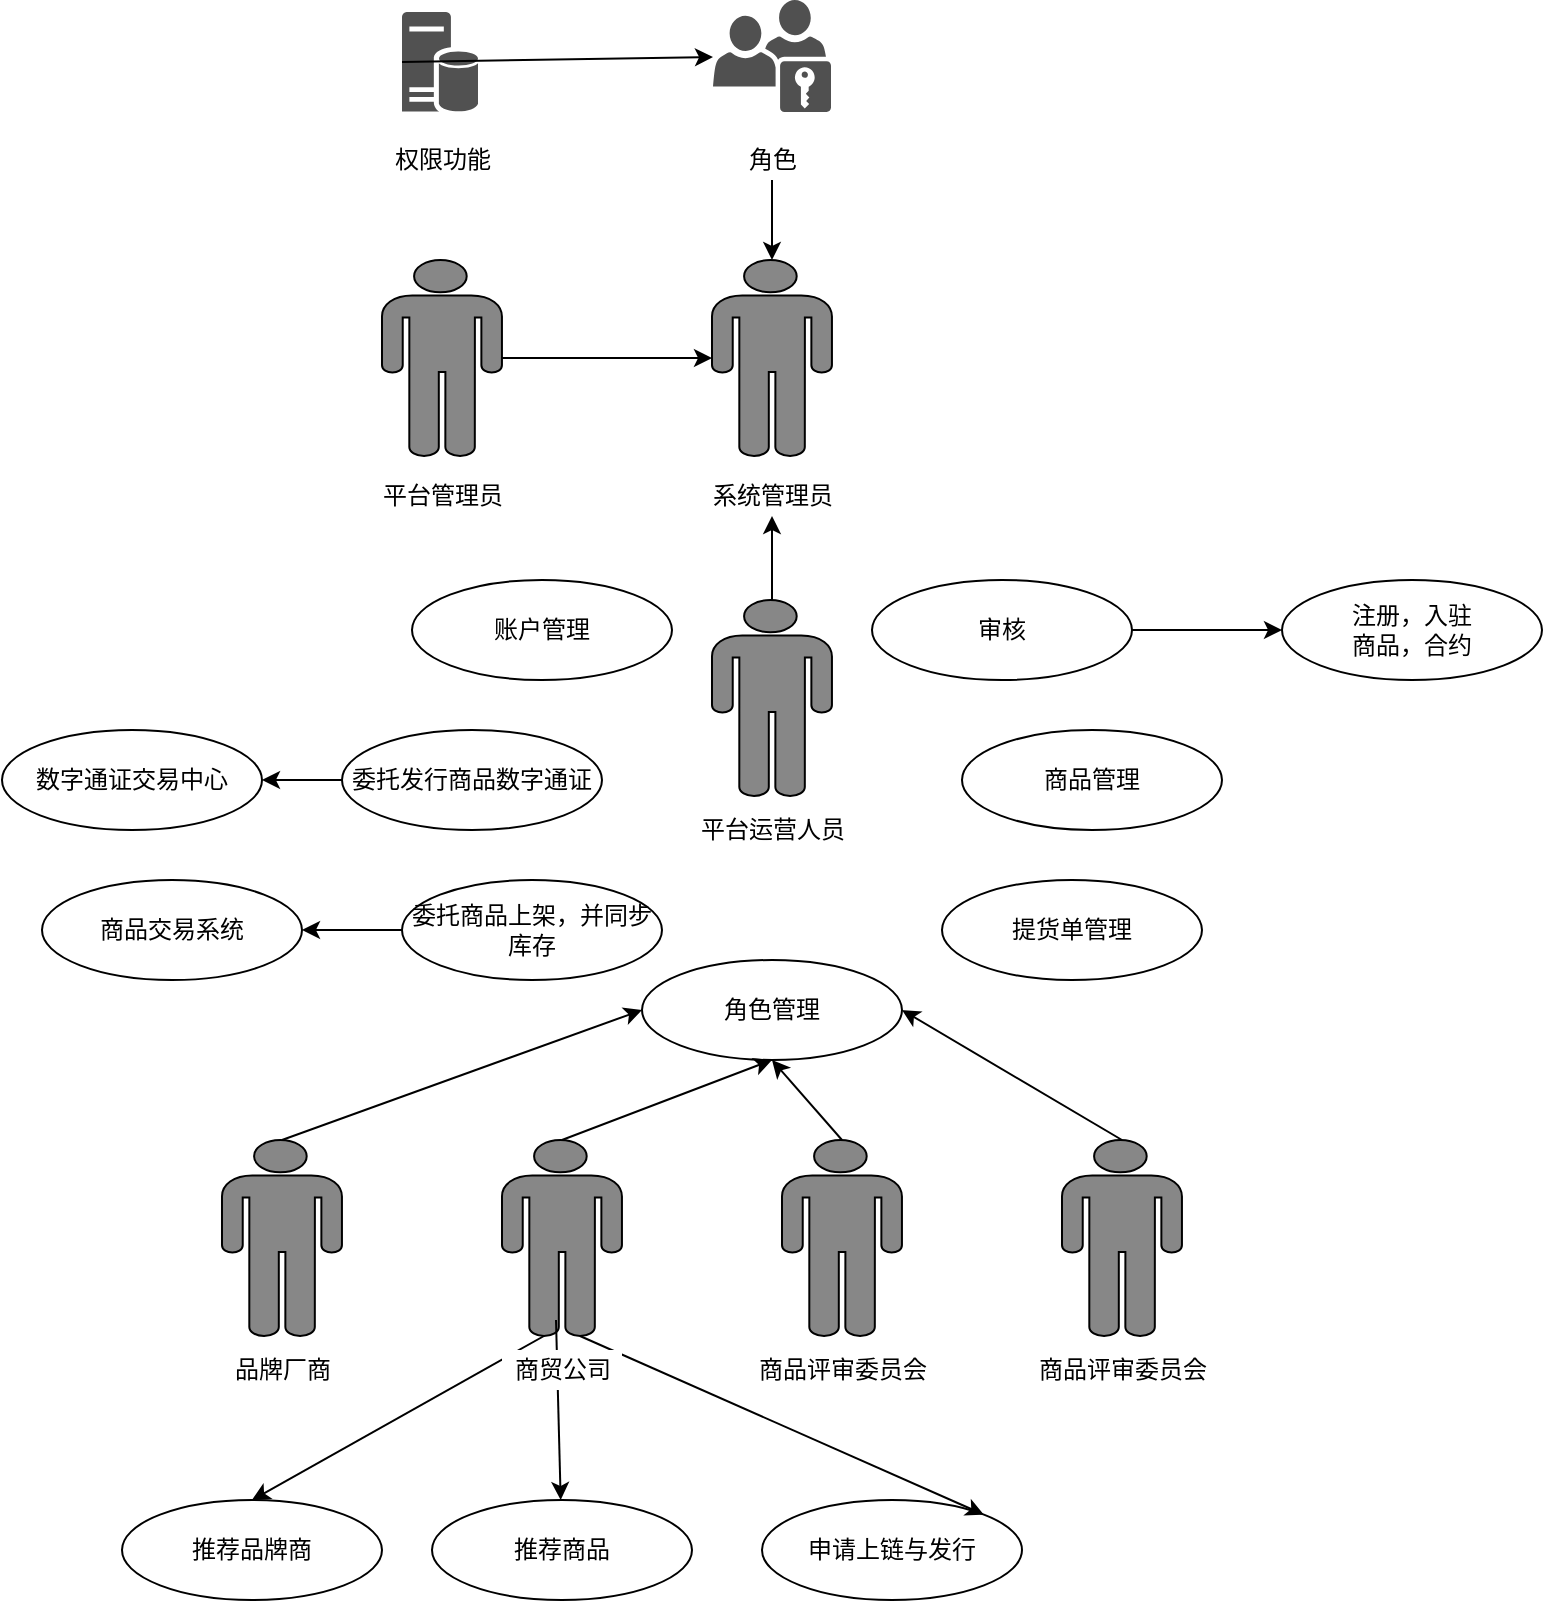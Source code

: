 <mxfile version="12.9.9" type="device"><diagram id="C5RBs43oDa-KdzZeNtuy" name="Page-1"><mxGraphModel dx="1086" dy="806" grid="1" gridSize="10" guides="1" tooltips="1" connect="1" arrows="1" fold="1" page="1" pageScale="1" pageWidth="827" pageHeight="1169" math="0" shadow="0"><root><mxCell id="WIyWlLk6GJQsqaUBKTNV-0"/><mxCell id="WIyWlLk6GJQsqaUBKTNV-1" parent="WIyWlLk6GJQsqaUBKTNV-0"/><mxCell id="0QtYwEcAgLUhDE8pwA_9-0" value="" style="edgeStyle=orthogonalEdgeStyle;rounded=0;orthogonalLoop=1;jettySize=auto;html=1;entryX=0.5;entryY=0;entryDx=0;entryDy=0;entryPerimeter=0;" edge="1" parent="WIyWlLk6GJQsqaUBKTNV-1" source="0QtYwEcAgLUhDE8pwA_9-1" target="0QtYwEcAgLUhDE8pwA_9-7"><mxGeometry relative="1" as="geometry"><mxPoint x="415" y="340" as="targetPoint"/></mxGeometry></mxCell><mxCell id="0QtYwEcAgLUhDE8pwA_9-1" value="角色" style="text;html=1;align=center;verticalAlign=middle;resizable=0;points=[];autosize=1;" vertex="1" parent="WIyWlLk6GJQsqaUBKTNV-1"><mxGeometry x="395" y="240" width="40" height="20" as="geometry"/></mxCell><mxCell id="0QtYwEcAgLUhDE8pwA_9-2" value="" style="shape=mxgraph.signs.people.man_1;html=1;fillColor=#878787;strokeColor=#000000;verticalLabelPosition=bottom;verticalAlign=top;align=center;" vertex="1" parent="WIyWlLk6GJQsqaUBKTNV-1"><mxGeometry x="220" y="300" width="60" height="98" as="geometry"/></mxCell><mxCell id="0QtYwEcAgLUhDE8pwA_9-3" value="平台管理员" style="text;html=1;align=center;verticalAlign=middle;resizable=0;points=[];autosize=1;" vertex="1" parent="WIyWlLk6GJQsqaUBKTNV-1"><mxGeometry x="210" y="408" width="80" height="20" as="geometry"/></mxCell><mxCell id="0QtYwEcAgLUhDE8pwA_9-4" value="权限功能" style="text;html=1;align=center;verticalAlign=middle;resizable=0;points=[];autosize=1;" vertex="1" parent="WIyWlLk6GJQsqaUBKTNV-1"><mxGeometry x="220" y="240" width="60" height="20" as="geometry"/></mxCell><mxCell id="0QtYwEcAgLUhDE8pwA_9-5" value="" style="shape=mxgraph.signs.people.man_1;html=1;fillColor=#878787;strokeColor=#000000;verticalLabelPosition=bottom;verticalAlign=top;align=center;" vertex="1" parent="WIyWlLk6GJQsqaUBKTNV-1"><mxGeometry x="385" y="470" width="60" height="98" as="geometry"/></mxCell><mxCell id="0QtYwEcAgLUhDE8pwA_9-6" value="平台运营人员" style="text;html=1;align=center;verticalAlign=middle;resizable=0;points=[];autosize=1;" vertex="1" parent="WIyWlLk6GJQsqaUBKTNV-1"><mxGeometry x="370" y="575" width="90" height="20" as="geometry"/></mxCell><mxCell id="0QtYwEcAgLUhDE8pwA_9-7" value="" style="shape=mxgraph.signs.people.man_1;html=1;fillColor=#878787;strokeColor=#000000;verticalLabelPosition=bottom;verticalAlign=top;align=center;" vertex="1" parent="WIyWlLk6GJQsqaUBKTNV-1"><mxGeometry x="385" y="300" width="60" height="98" as="geometry"/></mxCell><mxCell id="0QtYwEcAgLUhDE8pwA_9-8" value="系统管理员" style="text;html=1;align=center;verticalAlign=middle;resizable=0;points=[];autosize=1;" vertex="1" parent="WIyWlLk6GJQsqaUBKTNV-1"><mxGeometry x="375" y="408" width="80" height="20" as="geometry"/></mxCell><mxCell id="0QtYwEcAgLUhDE8pwA_9-9" value="" style="pointerEvents=1;shadow=0;dashed=0;html=1;strokeColor=none;fillColor=#505050;labelPosition=center;verticalLabelPosition=bottom;verticalAlign=top;outlineConnect=0;align=center;shape=mxgraph.office.users.role_group;" vertex="1" parent="WIyWlLk6GJQsqaUBKTNV-1"><mxGeometry x="385.5" y="170" width="59" height="56" as="geometry"/></mxCell><mxCell id="0QtYwEcAgLUhDE8pwA_9-10" value="" style="pointerEvents=1;shadow=0;dashed=0;html=1;strokeColor=none;labelPosition=center;verticalLabelPosition=bottom;verticalAlign=top;align=center;fillColor=#515151;shape=mxgraph.mscae.enterprise.database_server" vertex="1" parent="WIyWlLk6GJQsqaUBKTNV-1"><mxGeometry x="230" y="176" width="38" height="50" as="geometry"/></mxCell><mxCell id="0QtYwEcAgLUhDE8pwA_9-11" value="" style="endArrow=classic;html=1;entryX=0;entryY=0.5;entryDx=0;entryDy=0;entryPerimeter=0;exitX=1;exitY=0.5;exitDx=0;exitDy=0;exitPerimeter=0;" edge="1" parent="WIyWlLk6GJQsqaUBKTNV-1" source="0QtYwEcAgLUhDE8pwA_9-2" target="0QtYwEcAgLUhDE8pwA_9-7"><mxGeometry width="50" height="50" relative="1" as="geometry"><mxPoint x="304.5" y="550" as="sourcePoint"/><mxPoint x="594.5" y="420" as="targetPoint"/></mxGeometry></mxCell><mxCell id="0QtYwEcAgLUhDE8pwA_9-12" value="" style="endArrow=classic;html=1;exitX=0.5;exitY=0;exitDx=0;exitDy=0;exitPerimeter=0;" edge="1" parent="WIyWlLk6GJQsqaUBKTNV-1" source="0QtYwEcAgLUhDE8pwA_9-5" target="0QtYwEcAgLUhDE8pwA_9-8"><mxGeometry width="50" height="50" relative="1" as="geometry"><mxPoint x="314.5" y="560" as="sourcePoint"/><mxPoint x="412.54" y="468" as="targetPoint"/></mxGeometry></mxCell><mxCell id="0QtYwEcAgLUhDE8pwA_9-13" value="" style="endArrow=classic;html=1;exitX=0;exitY=0.5;exitDx=0;exitDy=0;exitPerimeter=0;" edge="1" parent="WIyWlLk6GJQsqaUBKTNV-1" source="0QtYwEcAgLUhDE8pwA_9-10" target="0QtYwEcAgLUhDE8pwA_9-9"><mxGeometry width="50" height="50" relative="1" as="geometry"><mxPoint x="524.5" y="572" as="sourcePoint"/><mxPoint x="435.019" y="478" as="targetPoint"/></mxGeometry></mxCell><mxCell id="0QtYwEcAgLUhDE8pwA_9-14" value="" style="edgeStyle=orthogonalEdgeStyle;rounded=0;orthogonalLoop=1;jettySize=auto;html=1;" edge="1" parent="WIyWlLk6GJQsqaUBKTNV-1" source="0QtYwEcAgLUhDE8pwA_9-15" target="0QtYwEcAgLUhDE8pwA_9-16"><mxGeometry relative="1" as="geometry"/></mxCell><mxCell id="0QtYwEcAgLUhDE8pwA_9-15" value="审核" style="ellipse;whiteSpace=wrap;html=1;" vertex="1" parent="WIyWlLk6GJQsqaUBKTNV-1"><mxGeometry x="465" y="460" width="130" height="50" as="geometry"/></mxCell><mxCell id="0QtYwEcAgLUhDE8pwA_9-16" value="注册，入驻&lt;br&gt;商品，合约" style="ellipse;whiteSpace=wrap;html=1;" vertex="1" parent="WIyWlLk6GJQsqaUBKTNV-1"><mxGeometry x="670" y="460" width="130" height="50" as="geometry"/></mxCell><mxCell id="0QtYwEcAgLUhDE8pwA_9-17" value="角色管理" style="ellipse;whiteSpace=wrap;html=1;" vertex="1" parent="WIyWlLk6GJQsqaUBKTNV-1"><mxGeometry x="350" y="650" width="130" height="50" as="geometry"/></mxCell><mxCell id="0QtYwEcAgLUhDE8pwA_9-41" value="" style="edgeStyle=orthogonalEdgeStyle;rounded=0;orthogonalLoop=1;jettySize=auto;html=1;" edge="1" parent="WIyWlLk6GJQsqaUBKTNV-1" source="0QtYwEcAgLUhDE8pwA_9-18" target="0QtYwEcAgLUhDE8pwA_9-40"><mxGeometry relative="1" as="geometry"/></mxCell><mxCell id="0QtYwEcAgLUhDE8pwA_9-18" value="委托发行商品数字通证" style="ellipse;whiteSpace=wrap;html=1;" vertex="1" parent="WIyWlLk6GJQsqaUBKTNV-1"><mxGeometry x="200" y="535" width="130" height="50" as="geometry"/></mxCell><mxCell id="0QtYwEcAgLUhDE8pwA_9-40" value="数字通证交易中心" style="ellipse;whiteSpace=wrap;html=1;" vertex="1" parent="WIyWlLk6GJQsqaUBKTNV-1"><mxGeometry x="30" y="535" width="130" height="50" as="geometry"/></mxCell><mxCell id="0QtYwEcAgLUhDE8pwA_9-20" value="账户管理" style="ellipse;whiteSpace=wrap;html=1;" vertex="1" parent="WIyWlLk6GJQsqaUBKTNV-1"><mxGeometry x="235" y="460" width="130" height="50" as="geometry"/></mxCell><mxCell id="0QtYwEcAgLUhDE8pwA_9-43" value="" style="edgeStyle=orthogonalEdgeStyle;rounded=0;orthogonalLoop=1;jettySize=auto;html=1;" edge="1" parent="WIyWlLk6GJQsqaUBKTNV-1" source="0QtYwEcAgLUhDE8pwA_9-22" target="0QtYwEcAgLUhDE8pwA_9-42"><mxGeometry relative="1" as="geometry"/></mxCell><mxCell id="0QtYwEcAgLUhDE8pwA_9-22" value="委托商品上架，并同步库存" style="ellipse;whiteSpace=wrap;html=1;" vertex="1" parent="WIyWlLk6GJQsqaUBKTNV-1"><mxGeometry x="230" y="610" width="130" height="50" as="geometry"/></mxCell><mxCell id="0QtYwEcAgLUhDE8pwA_9-42" value="商品交易系统" style="ellipse;whiteSpace=wrap;html=1;" vertex="1" parent="WIyWlLk6GJQsqaUBKTNV-1"><mxGeometry x="50" y="610" width="130" height="50" as="geometry"/></mxCell><mxCell id="0QtYwEcAgLUhDE8pwA_9-23" value="商品管理" style="ellipse;whiteSpace=wrap;html=1;" vertex="1" parent="WIyWlLk6GJQsqaUBKTNV-1"><mxGeometry x="510" y="535" width="130" height="50" as="geometry"/></mxCell><mxCell id="0QtYwEcAgLUhDE8pwA_9-24" value="提货单管理" style="ellipse;whiteSpace=wrap;html=1;" vertex="1" parent="WIyWlLk6GJQsqaUBKTNV-1"><mxGeometry x="500" y="610" width="130" height="50" as="geometry"/></mxCell><mxCell id="0QtYwEcAgLUhDE8pwA_9-25" value="" style="shape=mxgraph.signs.people.man_1;html=1;fillColor=#878787;strokeColor=#000000;verticalLabelPosition=bottom;verticalAlign=top;align=center;" vertex="1" parent="WIyWlLk6GJQsqaUBKTNV-1"><mxGeometry x="140" y="740" width="60" height="98" as="geometry"/></mxCell><mxCell id="0QtYwEcAgLUhDE8pwA_9-26" value="" style="shape=mxgraph.signs.people.man_1;html=1;fillColor=#878787;strokeColor=#000000;verticalLabelPosition=bottom;verticalAlign=top;align=center;" vertex="1" parent="WIyWlLk6GJQsqaUBKTNV-1"><mxGeometry x="280" y="740" width="60" height="98" as="geometry"/></mxCell><mxCell id="0QtYwEcAgLUhDE8pwA_9-28" value="" style="shape=mxgraph.signs.people.man_1;html=1;fillColor=#878787;strokeColor=#000000;verticalLabelPosition=bottom;verticalAlign=top;align=center;" vertex="1" parent="WIyWlLk6GJQsqaUBKTNV-1"><mxGeometry x="420" y="740" width="60" height="98" as="geometry"/></mxCell><mxCell id="0QtYwEcAgLUhDE8pwA_9-29" value="商品评审委员会" style="text;html=1;align=center;verticalAlign=middle;resizable=0;points=[];autosize=1;" vertex="1" parent="WIyWlLk6GJQsqaUBKTNV-1"><mxGeometry x="400" y="845" width="100" height="20" as="geometry"/></mxCell><mxCell id="0QtYwEcAgLUhDE8pwA_9-30" value="" style="endArrow=classic;html=1;exitX=0.5;exitY=0;exitDx=0;exitDy=0;exitPerimeter=0;entryX=0;entryY=0.5;entryDx=0;entryDy=0;" edge="1" parent="WIyWlLk6GJQsqaUBKTNV-1" source="0QtYwEcAgLUhDE8pwA_9-25" target="0QtYwEcAgLUhDE8pwA_9-17"><mxGeometry width="50" height="50" relative="1" as="geometry"><mxPoint x="390" y="640" as="sourcePoint"/><mxPoint x="440" y="590" as="targetPoint"/></mxGeometry></mxCell><mxCell id="0QtYwEcAgLUhDE8pwA_9-31" value="" style="endArrow=classic;html=1;exitX=0.5;exitY=0;exitDx=0;exitDy=0;exitPerimeter=0;entryX=0.5;entryY=1;entryDx=0;entryDy=0;" edge="1" parent="WIyWlLk6GJQsqaUBKTNV-1" source="0QtYwEcAgLUhDE8pwA_9-26" target="0QtYwEcAgLUhDE8pwA_9-17"><mxGeometry width="50" height="50" relative="1" as="geometry"><mxPoint x="240" y="790" as="sourcePoint"/><mxPoint x="360" y="685" as="targetPoint"/></mxGeometry></mxCell><mxCell id="0QtYwEcAgLUhDE8pwA_9-32" value="" style="endArrow=classic;html=1;exitX=0.5;exitY=0;exitDx=0;exitDy=0;exitPerimeter=0;entryX=0.5;entryY=1;entryDx=0;entryDy=0;" edge="1" parent="WIyWlLk6GJQsqaUBKTNV-1" source="0QtYwEcAgLUhDE8pwA_9-28" target="0QtYwEcAgLUhDE8pwA_9-17"><mxGeometry width="50" height="50" relative="1" as="geometry"><mxPoint x="430" y="790" as="sourcePoint"/><mxPoint x="425" y="710" as="targetPoint"/></mxGeometry></mxCell><mxCell id="0QtYwEcAgLUhDE8pwA_9-33" value="推荐商品" style="ellipse;whiteSpace=wrap;html=1;" vertex="1" parent="WIyWlLk6GJQsqaUBKTNV-1"><mxGeometry x="245" y="920" width="130" height="50" as="geometry"/></mxCell><mxCell id="0QtYwEcAgLUhDE8pwA_9-34" value="推荐品牌商" style="ellipse;whiteSpace=wrap;html=1;" vertex="1" parent="WIyWlLk6GJQsqaUBKTNV-1"><mxGeometry x="90" y="920" width="130" height="50" as="geometry"/></mxCell><mxCell id="0QtYwEcAgLUhDE8pwA_9-35" value="申请上链与发行" style="ellipse;whiteSpace=wrap;html=1;" vertex="1" parent="WIyWlLk6GJQsqaUBKTNV-1"><mxGeometry x="410" y="920" width="130" height="50" as="geometry"/></mxCell><mxCell id="0QtYwEcAgLUhDE8pwA_9-36" value="" style="endArrow=classic;html=1;exitX=0.45;exitY=0.918;exitDx=0;exitDy=0;exitPerimeter=0;" edge="1" parent="WIyWlLk6GJQsqaUBKTNV-1" target="0QtYwEcAgLUhDE8pwA_9-33"><mxGeometry width="50" height="50" relative="1" as="geometry"><mxPoint x="307" y="829.964" as="sourcePoint"/><mxPoint x="500" y="665" as="targetPoint"/></mxGeometry></mxCell><mxCell id="0QtYwEcAgLUhDE8pwA_9-37" value="" style="endArrow=classic;html=1;exitX=0.35;exitY=1;exitDx=0;exitDy=0;exitPerimeter=0;entryX=0.5;entryY=0;entryDx=0;entryDy=0;" edge="1" parent="WIyWlLk6GJQsqaUBKTNV-1" target="0QtYwEcAgLUhDE8pwA_9-34"><mxGeometry width="50" height="50" relative="1" as="geometry"><mxPoint x="301" y="838" as="sourcePoint"/><mxPoint x="384.211" y="910.002" as="targetPoint"/></mxGeometry></mxCell><mxCell id="0QtYwEcAgLUhDE8pwA_9-38" value="" style="endArrow=classic;html=1;exitX=0.65;exitY=1;exitDx=0;exitDy=0;exitPerimeter=0;entryX=1;entryY=0;entryDx=0;entryDy=0;" edge="1" parent="WIyWlLk6GJQsqaUBKTNV-1" target="0QtYwEcAgLUhDE8pwA_9-35"><mxGeometry width="50" height="50" relative="1" as="geometry"><mxPoint x="319" y="838" as="sourcePoint"/><mxPoint x="249.038" y="987.322" as="targetPoint"/></mxGeometry></mxCell><mxCell id="0QtYwEcAgLUhDE8pwA_9-39" value="商贸公司" style="text;html=1;align=center;verticalAlign=middle;resizable=0;points=[];autosize=1;fillColor=#FFFFFF;" vertex="1" parent="WIyWlLk6GJQsqaUBKTNV-1"><mxGeometry x="280" y="845" width="60" height="20" as="geometry"/></mxCell><mxCell id="0QtYwEcAgLUhDE8pwA_9-44" value="" style="shape=mxgraph.signs.people.man_1;html=1;fillColor=#878787;strokeColor=#000000;verticalLabelPosition=bottom;verticalAlign=top;align=center;" vertex="1" parent="WIyWlLk6GJQsqaUBKTNV-1"><mxGeometry x="560" y="740" width="60" height="98" as="geometry"/></mxCell><mxCell id="0QtYwEcAgLUhDE8pwA_9-45" value="商品评审委员会" style="text;html=1;align=center;verticalAlign=middle;resizable=0;points=[];autosize=1;" vertex="1" parent="WIyWlLk6GJQsqaUBKTNV-1"><mxGeometry x="540" y="845" width="100" height="20" as="geometry"/></mxCell><mxCell id="0QtYwEcAgLUhDE8pwA_9-46" value="" style="endArrow=classic;html=1;exitX=0.5;exitY=0;exitDx=0;exitDy=0;exitPerimeter=0;entryX=1;entryY=0.5;entryDx=0;entryDy=0;" edge="1" parent="WIyWlLk6GJQsqaUBKTNV-1" source="0QtYwEcAgLUhDE8pwA_9-44" target="0QtYwEcAgLUhDE8pwA_9-17"><mxGeometry width="50" height="50" relative="1" as="geometry"><mxPoint x="460" y="750" as="sourcePoint"/><mxPoint x="425" y="710" as="targetPoint"/></mxGeometry></mxCell><mxCell id="0QtYwEcAgLUhDE8pwA_9-49" value="品牌厂商" style="text;html=1;align=center;verticalAlign=middle;resizable=0;points=[];autosize=1;fillColor=#FFFFFF;" vertex="1" parent="WIyWlLk6GJQsqaUBKTNV-1"><mxGeometry x="140" y="845" width="60" height="20" as="geometry"/></mxCell></root></mxGraphModel></diagram></mxfile>